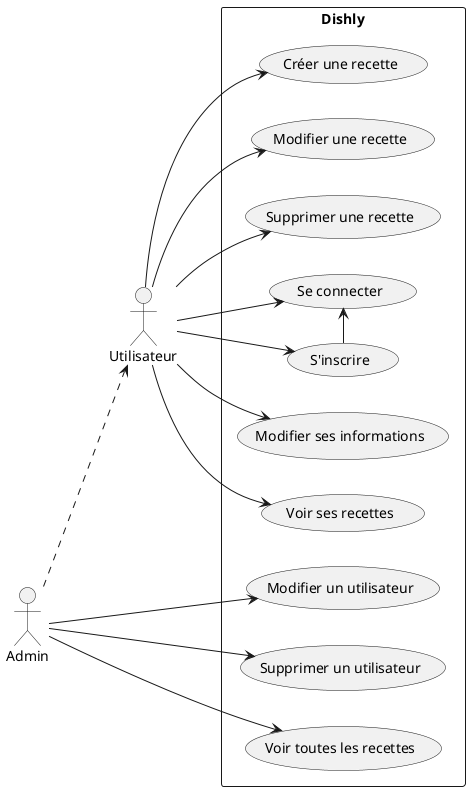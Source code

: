 @startuml
left to right direction

actor Utilisateur as user
actor Admin as admin

rectangle "Dishly" {

usecase "S'inscrire" as UC1
usecase "Se connecter" as UC2
usecase "Modifier un utilisateur" as UC3
usecase "Supprimer un utilisateur" as UC4
usecase "Modifier ses informations" as UC5
usecase "Voir ses recettes" as UC6
usecase "Voir toutes les recettes" as UC7
usecase "Créer une recette" as UC8
usecase "Modifier une recette" as UC9
usecase "Supprimer une recette" as UC10

admin ..> user
user -> UC1
UC1 -> UC2
user -> UC2

admin -> UC3
admin -> UC4
admin -> UC7

user --> UC5
user --> UC6
user --> UC8
user --> UC9
user --> UC10

}


@enduml